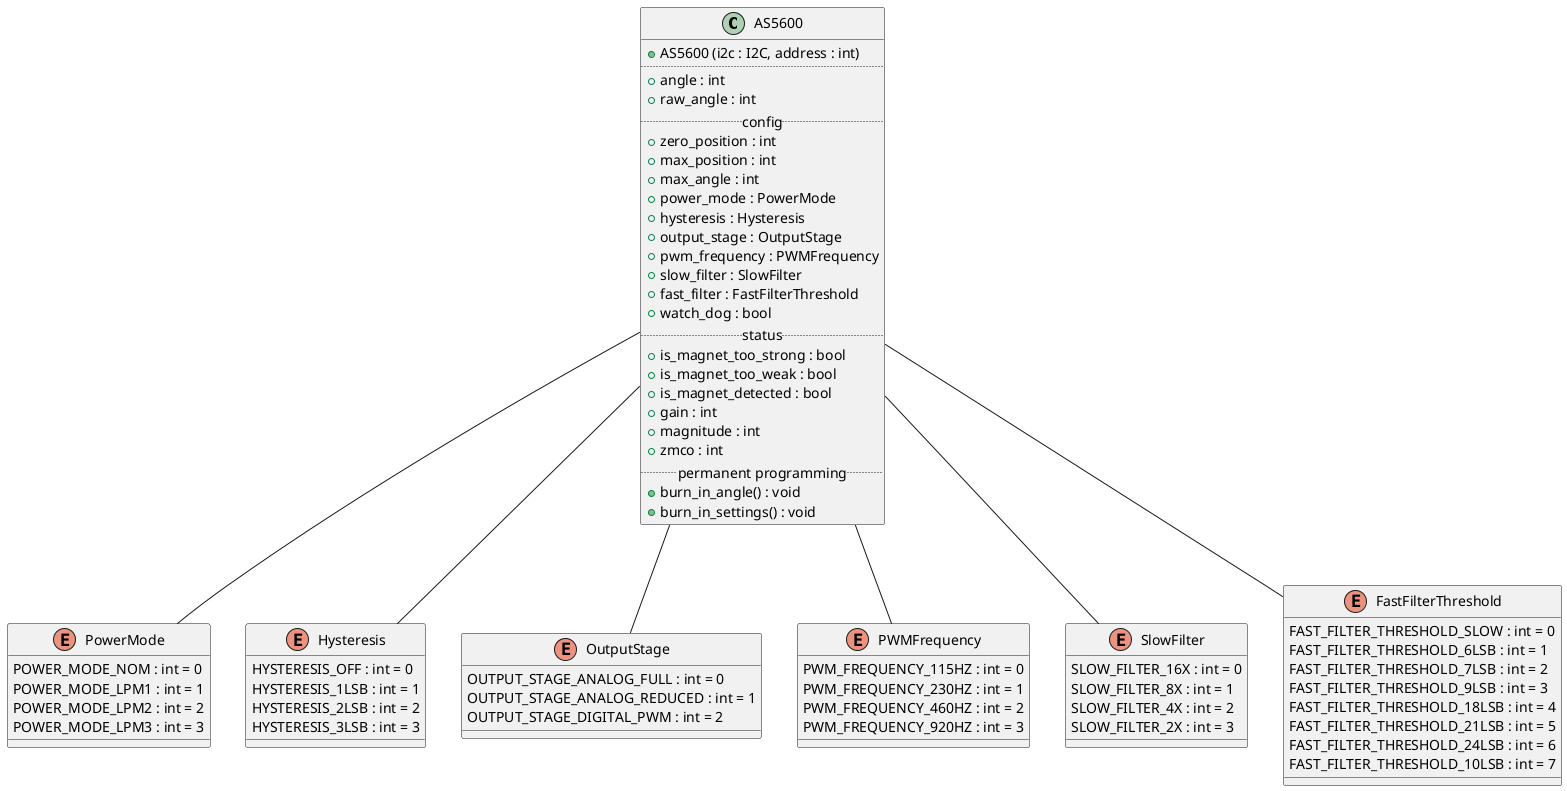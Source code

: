 ' SPDX-FileCopyrightText: Copyright (c) 2025 Noel Anderson
' SPDX-License-Identifier: MIT

@startuml AS5600
class AS5600 {
    + AS5600 (i2c : I2C, address : int)
    ..
    + {field} angle : int
    + {field} raw_angle : int
    .. config ..
    + {field} zero_position : int
    + {field} max_position : int
    + {field} max_angle : int
    + {field} power_mode : PowerMode
    + {field} hysteresis : Hysteresis
    + {field} output_stage : OutputStage
    + {field} pwm_frequency : PWMFrequency
    + {field} slow_filter : SlowFilter
    + {field} fast_filter : FastFilterThreshold
    + {field} watch_dog : bool {field}
    .. status ..
    + {field} is_magnet_too_strong : bool
    + {field} is_magnet_too_weak : bool
    + {field} is_magnet_detected : bool
    + {field} gain : int {field}
    + {field} magnitude : int
    + {field} zmco : int {field}
    .. permanent programming ..
    + {method} burn_in_angle() : void
    + {method} burn_in_settings() : void
}

enum PowerMode {
    POWER_MODE_NOM : int = 0
    POWER_MODE_LPM1 : int = 1
    POWER_MODE_LPM2 : int = 2
    POWER_MODE_LPM3 : int = 3
}

enum Hysteresis {
    HYSTERESIS_OFF : int = 0
    HYSTERESIS_1LSB : int = 1
    HYSTERESIS_2LSB : int = 2
    HYSTERESIS_3LSB : int = 3
}

enum OutputStage {
    OUTPUT_STAGE_ANALOG_FULL : int = 0
    OUTPUT_STAGE_ANALOG_REDUCED : int = 1
    OUTPUT_STAGE_DIGITAL_PWM : int = 2
}

enum PWMFrequency {
    PWM_FREQUENCY_115HZ : int = 0
    PWM_FREQUENCY_230HZ : int = 1
    PWM_FREQUENCY_460HZ : int = 2
    PWM_FREQUENCY_920HZ : int = 3
}

enum SlowFilter {
    SLOW_FILTER_16X : int = 0
    SLOW_FILTER_8X : int = 1
    SLOW_FILTER_4X : int = 2
    SLOW_FILTER_2X : int = 3
}

enum FastFilterThreshold {
    FAST_FILTER_THRESHOLD_SLOW : int = 0
    FAST_FILTER_THRESHOLD_6LSB : int = 1
    FAST_FILTER_THRESHOLD_7LSB : int = 2
    FAST_FILTER_THRESHOLD_9LSB : int = 3
    FAST_FILTER_THRESHOLD_18LSB : int = 4
    FAST_FILTER_THRESHOLD_21LSB : int = 5
    FAST_FILTER_THRESHOLD_24LSB : int = 6
    FAST_FILTER_THRESHOLD_10LSB : int = 7
}

AS5600 -- PowerMode
AS5600 -- Hysteresis
AS5600 -- OutputStage
AS5600 -- PWMFrequency
AS5600 -- SlowFilter
AS5600 -- FastFilterThreshold
@enduml
